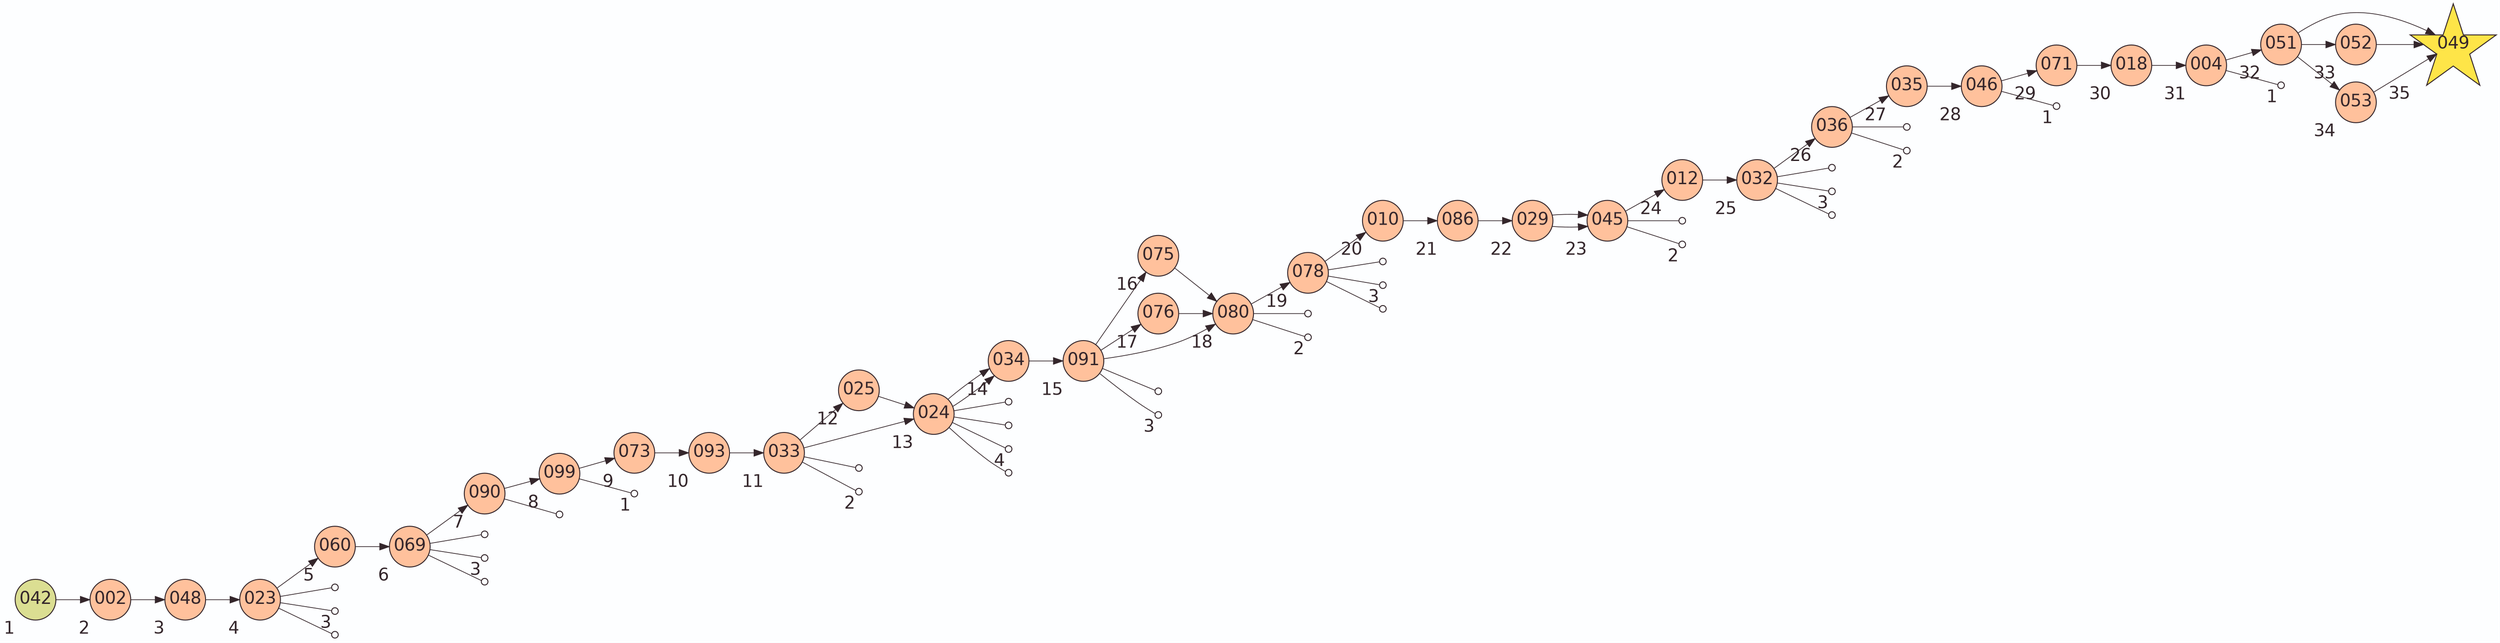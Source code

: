 digraph G {
    layout=dot
    rankdir=LR
    bgcolor="#FDFEFF"
    edge [color="#34262B" penwidth=0.75]
    node [
        shape=star
        fixedsize=true
        width=0.3
        height=0.3
        fillcolor="#FEE548"
        color="#34262B"
        fontcolor="#34262B"
        fontsize=18
        penwidth=1
        style=filled
        label=""
    ]
    
    node [width=1.2 height=1.2 fontname=Helvetica label="\N"]
    049
    node [ width=0.6 height=0.6 shape=circle fillcolor="#FFC19C"]
    012 [xlabel=24]
    032 [xlabel=25]
    033 [xlabel=11]
    086 [xlabel=21]
    071 [xlabel=29]
    090 [xlabel=7]
    075 [xlabel=16]
    076 [xlabel=17]
    049 [xlabel=35]
    099 [xlabel=8]
    093 [xlabel=10]
    091 [xlabel=15]
    018 [xlabel=30]
    051 [xlabel=32]
    052 [xlabel=33]
    073 [xlabel=9]
    053 [xlabel=34]
    025 [xlabel=12]
    004 [xlabel=31]
    029 [xlabel=22]
    036 [xlabel=26]
    010 [xlabel=20]
    048 [xlabel=3]
    060 [xlabel=5]
    046 [xlabel=28]
    069 [xlabel=6]
    045 [xlabel=23]
    035 [xlabel=27]
    078 [xlabel=19]
    024 [xlabel=13]
    080 [xlabel=18]
    034 [xlabel=14]
    023 [xlabel=4]
    002 [xlabel=2]
    node [fillcolor="#DBDE92"]
    
    042 [xlabel=1]
    
    042 -> 002
    002 -> 048
    048 -> 023
    023 -> 060
    060 -> 069
    069 -> 090
    090 -> 099
    099 -> 073
    073 -> 093
    093 -> 033
    033 -> 024
    033 -> 025
    025 -> 024
    024 -> 034
    024 -> 034
    034 -> 091
    091 -> 080
    091 -> 075
    091 -> 076
    075 -> 080
    076 -> 080
    080 -> 078
    078 -> 010
    010 -> 086
    086 -> 029
    029 -> 045
    029 -> 045
    045 -> 012
    012 -> 032
    032 -> 036
    036 -> 035
    035 -> 046
    046 -> 071
    071 -> 018
    018 -> 004
    004 -> 051
    051 -> 052
    051 -> 053
    051 -> 049
    052 -> 049
    053 -> 049
    node [width=0.1 height=0.1 label="" fillcolor=none]
    49634567641071
    48038106262884 [xlabel=3]
    36544000811616
    70387888034034
    76307533465793 [xlabel=3]
    73596625706163
    30529521407667
    16427621247298 [xlabel=1]
    137567818264690
    133844634368524 [xlabel=2]
    166447123487581
    161728381954968
    165711365329111 [xlabel=4]
    165881901973859
    23228768719000
    25263687649022 [xlabel=3]
    28860022323271
    17913110945546 [xlabel=2]
    34691307364334
    34691307363378 [xlabel=3]
    34691307360644
    237791690290201
    234350336086754 [xlabel=2]
    39891969235649
    40030811180335 [xlabel=3]
    39735907674280
    128750693527757
    130035311163695 [xlabel=2]
    203589828702201 [xlabel=1]
    66225330703443 [xlabel=1]
    edge [arrowhead=none]
    023 -> 49634567641071
    023 -> 48038106262884
    023 -> 36544000811616
    069 -> 70387888034034
    069 -> 76307533465793
    069 -> 73596625706163
    090 -> 30529521407667
    099 -> 16427621247298
    033 -> 137567818264690
    033 -> 133844634368524
    024 -> 166447123487581
    024 -> 161728381954968
    024 -> 165711365329111
    024 -> 165881901973859
    091 -> 23228768719000
    091 -> 25263687649022
    080 -> 28860022323271
    080 -> 17913110945546
    078 -> 34691307364334
    078 -> 34691307363378
    078 -> 34691307360644
    045 -> 237791690290201
    045 -> 234350336086754
    032 -> 39891969235649
    032 -> 40030811180335
    032 -> 39735907674280
    036 -> 128750693527757
    036 -> 130035311163695
    046 -> 203589828702201
    004 -> 66225330703443
}
